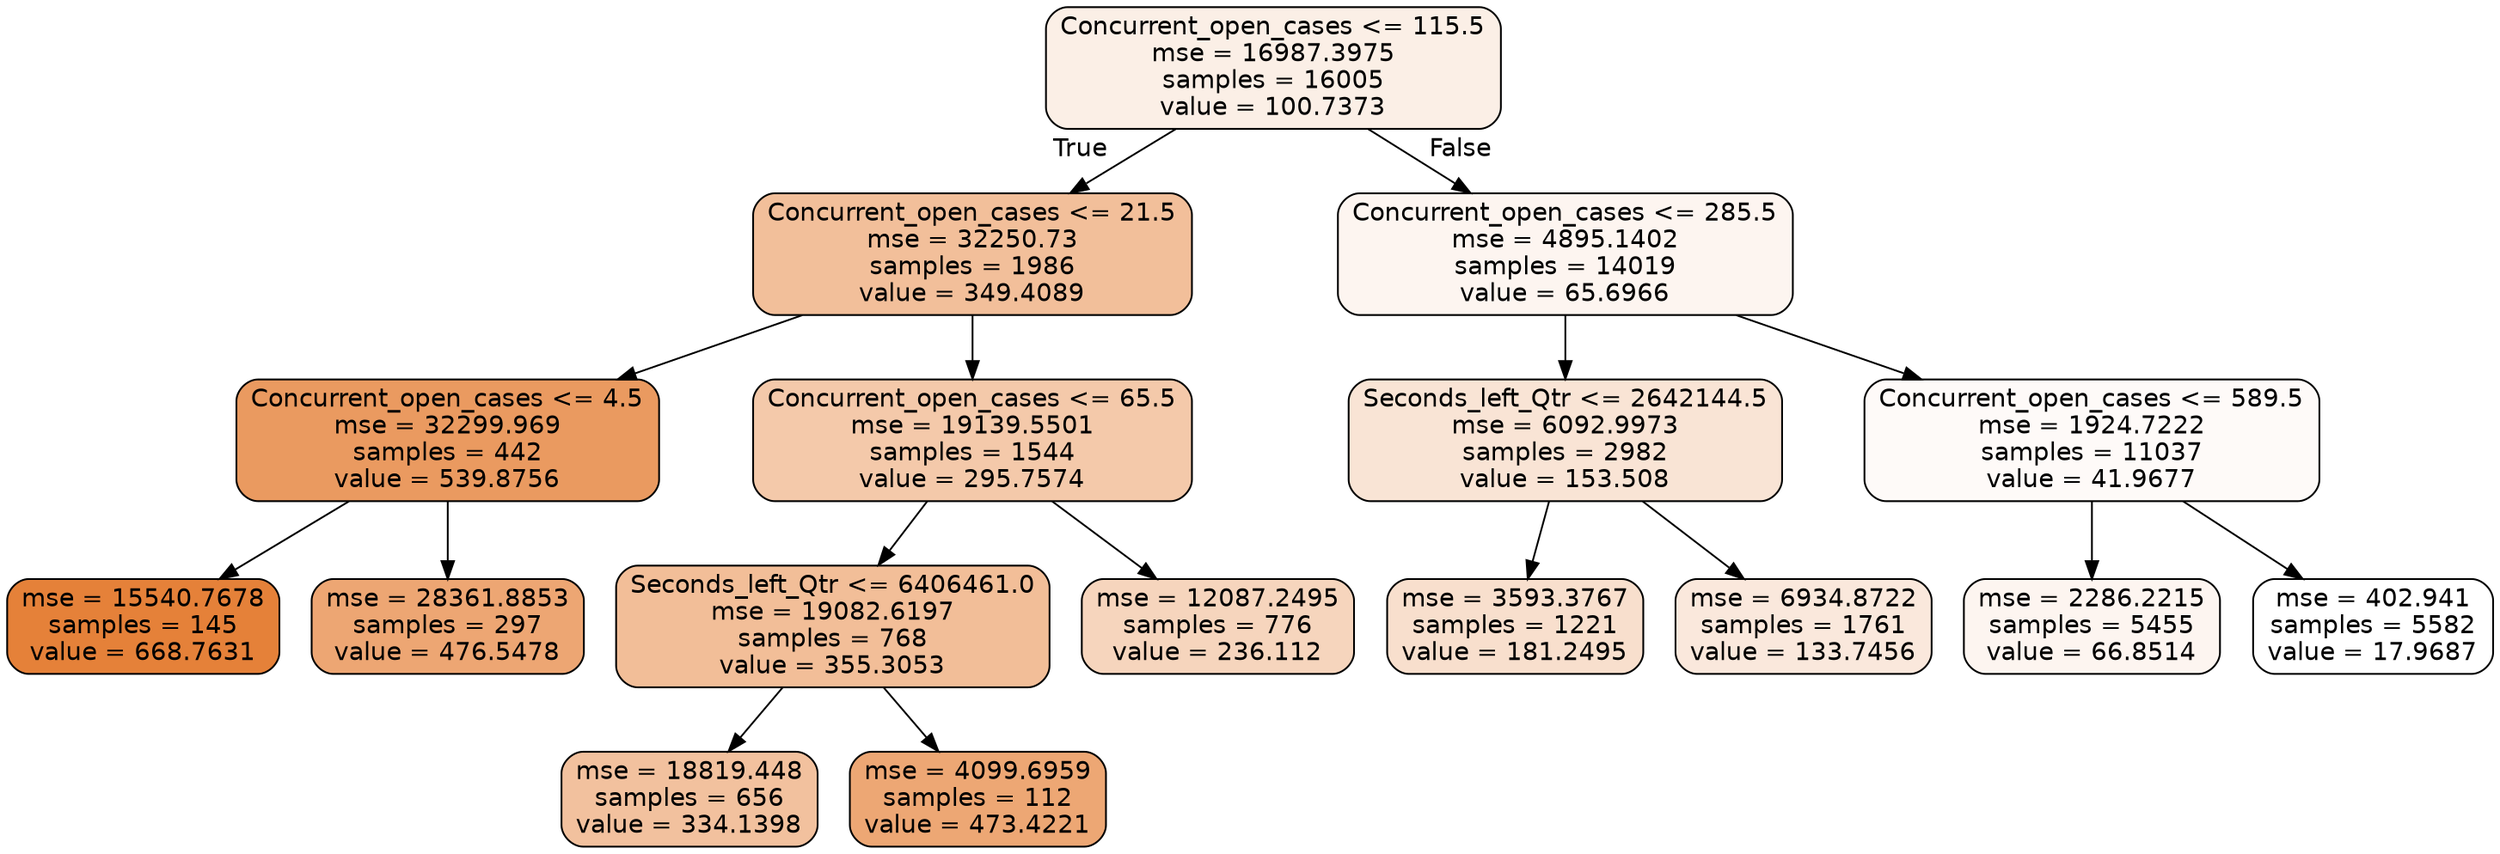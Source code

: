 digraph Tree {
node [shape=box, style="filled, rounded", color="black", fontname=helvetica] ;
edge [fontname=helvetica] ;
0 [label="Concurrent_open_cases <= 115.5\nmse = 16987.3975\nsamples = 16005\nvalue = 100.7373", fillcolor="#e5813920"] ;
1 [label="Concurrent_open_cases <= 21.5\nmse = 32250.73\nsamples = 1986\nvalue = 349.4089", fillcolor="#e5813982"] ;
0 -> 1 [labeldistance=2.5, labelangle=45, headlabel="True"] ;
5 [label="Concurrent_open_cases <= 4.5\nmse = 32299.969\nsamples = 442\nvalue = 539.8756", fillcolor="#e58139cc"] ;
1 -> 5 ;
11 [label="mse = 15540.7678\nsamples = 145\nvalue = 668.7631", fillcolor="#e58139ff"] ;
5 -> 11 ;
12 [label="mse = 28361.8853\nsamples = 297\nvalue = 476.5478", fillcolor="#e58139b4"] ;
5 -> 12 ;
6 [label="Concurrent_open_cases <= 65.5\nmse = 19139.5501\nsamples = 1544\nvalue = 295.7574", fillcolor="#e581396d"] ;
1 -> 6 ;
9 [label="Seconds_left_Qtr <= 6406461.0\nmse = 19082.6197\nsamples = 768\nvalue = 355.3053", fillcolor="#e5813984"] ;
6 -> 9 ;
13 [label="mse = 18819.448\nsamples = 656\nvalue = 334.1398", fillcolor="#e581397c"] ;
9 -> 13 ;
14 [label="mse = 4099.6959\nsamples = 112\nvalue = 473.4221", fillcolor="#e58139b2"] ;
9 -> 14 ;
10 [label="mse = 12087.2495\nsamples = 776\nvalue = 236.112", fillcolor="#e5813955"] ;
6 -> 10 ;
2 [label="Concurrent_open_cases <= 285.5\nmse = 4895.1402\nsamples = 14019\nvalue = 65.6966", fillcolor="#e5813913"] ;
0 -> 2 [labeldistance=2.5, labelangle=-45, headlabel="False"] ;
3 [label="Seconds_left_Qtr <= 2642144.5\nmse = 6092.9973\nsamples = 2982\nvalue = 153.508", fillcolor="#e5813935"] ;
2 -> 3 ;
15 [label="mse = 3593.3767\nsamples = 1221\nvalue = 181.2495", fillcolor="#e5813940"] ;
3 -> 15 ;
16 [label="mse = 6934.8722\nsamples = 1761\nvalue = 133.7456", fillcolor="#e581392d"] ;
3 -> 16 ;
4 [label="Concurrent_open_cases <= 589.5\nmse = 1924.7222\nsamples = 11037\nvalue = 41.9677", fillcolor="#e5813909"] ;
2 -> 4 ;
7 [label="mse = 2286.2215\nsamples = 5455\nvalue = 66.8514", fillcolor="#e5813913"] ;
4 -> 7 ;
8 [label="mse = 402.941\nsamples = 5582\nvalue = 17.9687", fillcolor="#e5813900"] ;
4 -> 8 ;
}